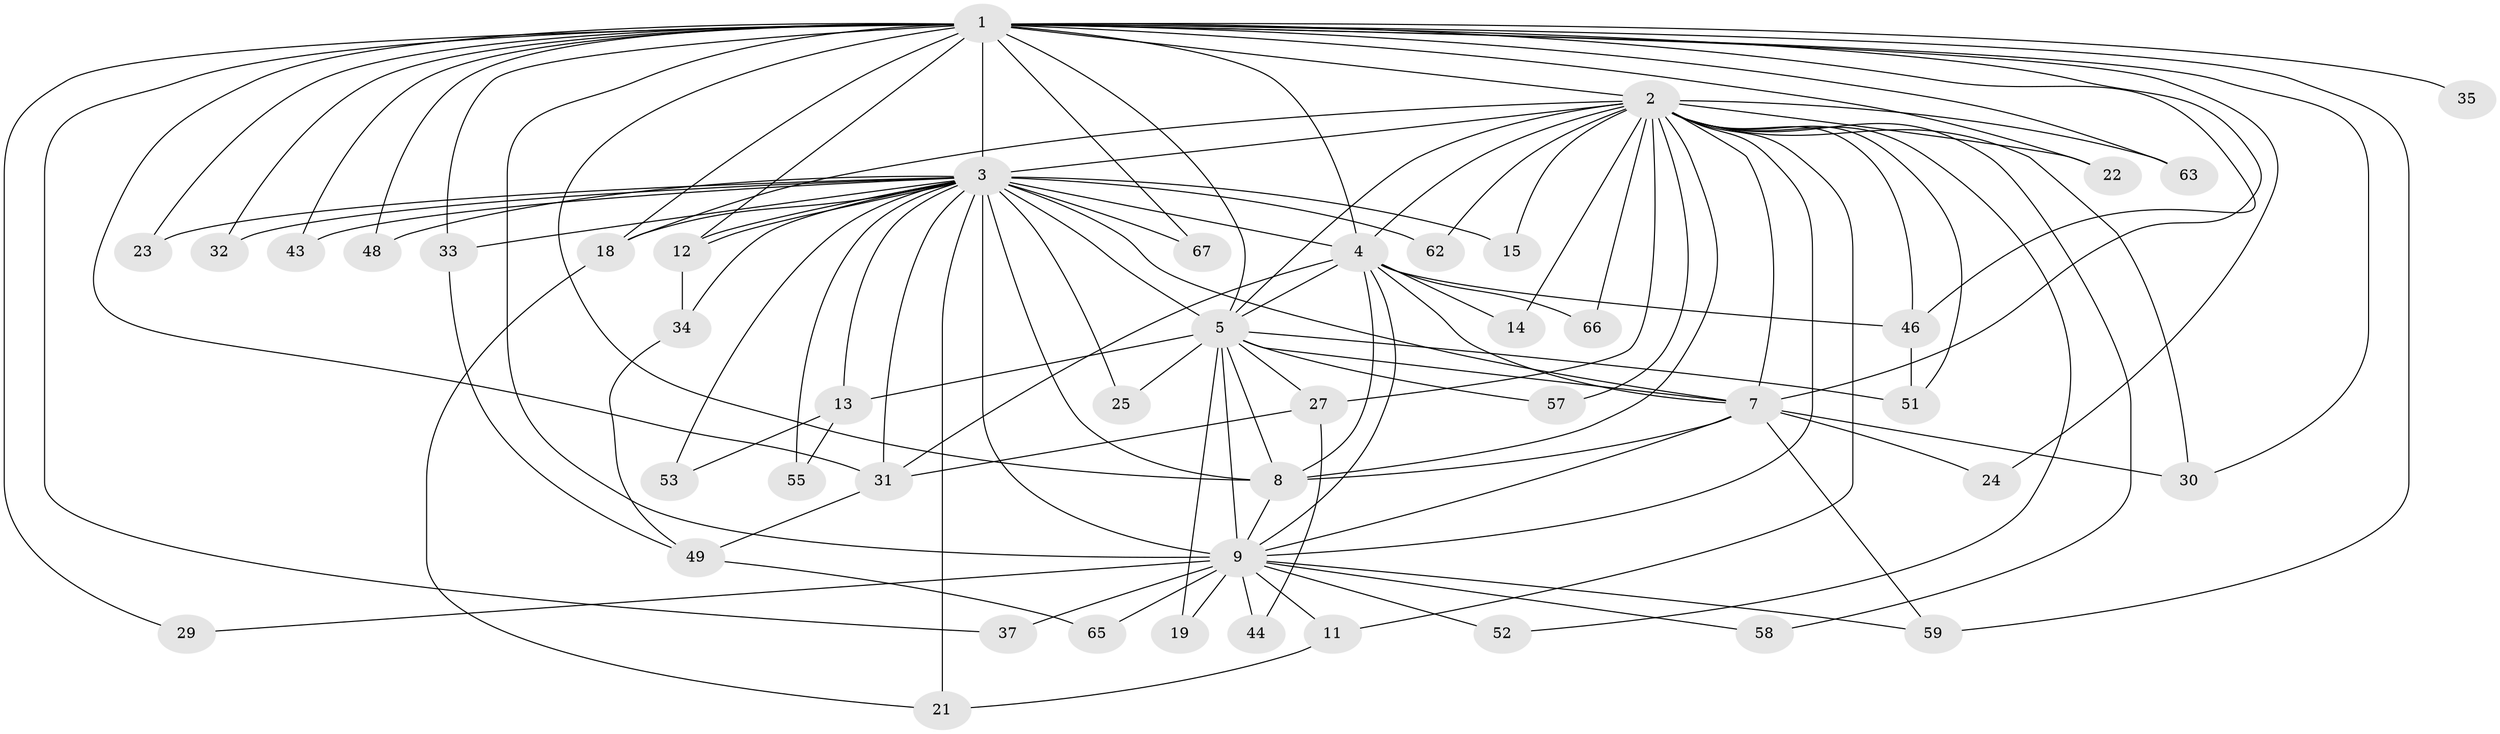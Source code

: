 // original degree distribution, {14: 0.029850746268656716, 23: 0.014925373134328358, 25: 0.014925373134328358, 15: 0.029850746268656716, 17: 0.014925373134328358, 24: 0.014925373134328358, 12: 0.014925373134328358, 10: 0.014925373134328358, 3: 0.2835820895522388, 4: 0.08955223880597014, 2: 0.4626865671641791, 6: 0.014925373134328358}
// Generated by graph-tools (version 1.1) at 2025/41/03/06/25 10:41:39]
// undirected, 46 vertices, 113 edges
graph export_dot {
graph [start="1"]
  node [color=gray90,style=filled];
  1 [super="+6"];
  2 [super="+36"];
  3 [super="+10"];
  4 [super="+28"];
  5 [super="+42"];
  7 [super="+16"];
  8;
  9 [super="+26"];
  11;
  12 [super="+20"];
  13 [super="+17"];
  14;
  15;
  18 [super="+40"];
  19;
  21 [super="+64"];
  22;
  23 [super="+38"];
  24;
  25;
  27 [super="+45"];
  29;
  30 [super="+60"];
  31 [super="+39"];
  32;
  33 [super="+41"];
  34;
  35;
  37;
  43 [super="+56"];
  44;
  46 [super="+47"];
  48;
  49 [super="+50"];
  51 [super="+54"];
  52;
  53;
  55;
  57;
  58;
  59 [super="+61"];
  62;
  63;
  65;
  66;
  67;
  1 -- 2 [weight=2];
  1 -- 3 [weight=4];
  1 -- 4 [weight=2];
  1 -- 5 [weight=2];
  1 -- 7 [weight=2];
  1 -- 8 [weight=2];
  1 -- 9 [weight=2];
  1 -- 23 [weight=2];
  1 -- 35 [weight=2];
  1 -- 37;
  1 -- 12;
  1 -- 67;
  1 -- 18;
  1 -- 22;
  1 -- 24;
  1 -- 29;
  1 -- 31;
  1 -- 32;
  1 -- 33;
  1 -- 43;
  1 -- 46;
  1 -- 48;
  1 -- 59;
  1 -- 63;
  1 -- 30;
  2 -- 3 [weight=3];
  2 -- 4;
  2 -- 5;
  2 -- 7;
  2 -- 8;
  2 -- 9;
  2 -- 11;
  2 -- 14;
  2 -- 15;
  2 -- 22;
  2 -- 27;
  2 -- 30;
  2 -- 51;
  2 -- 52;
  2 -- 57;
  2 -- 58;
  2 -- 62;
  2 -- 66;
  2 -- 18;
  2 -- 63;
  2 -- 46;
  3 -- 4 [weight=2];
  3 -- 5 [weight=2];
  3 -- 7 [weight=2];
  3 -- 8 [weight=2];
  3 -- 9 [weight=2];
  3 -- 12;
  3 -- 12;
  3 -- 13 [weight=2];
  3 -- 15;
  3 -- 18;
  3 -- 21;
  3 -- 23;
  3 -- 25;
  3 -- 32;
  3 -- 33;
  3 -- 34;
  3 -- 55;
  3 -- 67;
  3 -- 43 [weight=2];
  3 -- 48;
  3 -- 53;
  3 -- 62;
  3 -- 31;
  4 -- 5;
  4 -- 7 [weight=3];
  4 -- 8;
  4 -- 9;
  4 -- 14;
  4 -- 31;
  4 -- 46;
  4 -- 66;
  5 -- 7;
  5 -- 8 [weight=2];
  5 -- 9 [weight=2];
  5 -- 13;
  5 -- 19;
  5 -- 25;
  5 -- 27;
  5 -- 57;
  5 -- 51;
  7 -- 8;
  7 -- 9;
  7 -- 24;
  7 -- 59;
  7 -- 30;
  8 -- 9;
  9 -- 11;
  9 -- 19;
  9 -- 29;
  9 -- 52;
  9 -- 65;
  9 -- 37;
  9 -- 58;
  9 -- 59;
  9 -- 44;
  11 -- 21;
  12 -- 34;
  13 -- 53;
  13 -- 55;
  18 -- 21;
  27 -- 44;
  27 -- 31;
  31 -- 49;
  33 -- 49;
  34 -- 49;
  46 -- 51;
  49 -- 65;
}
